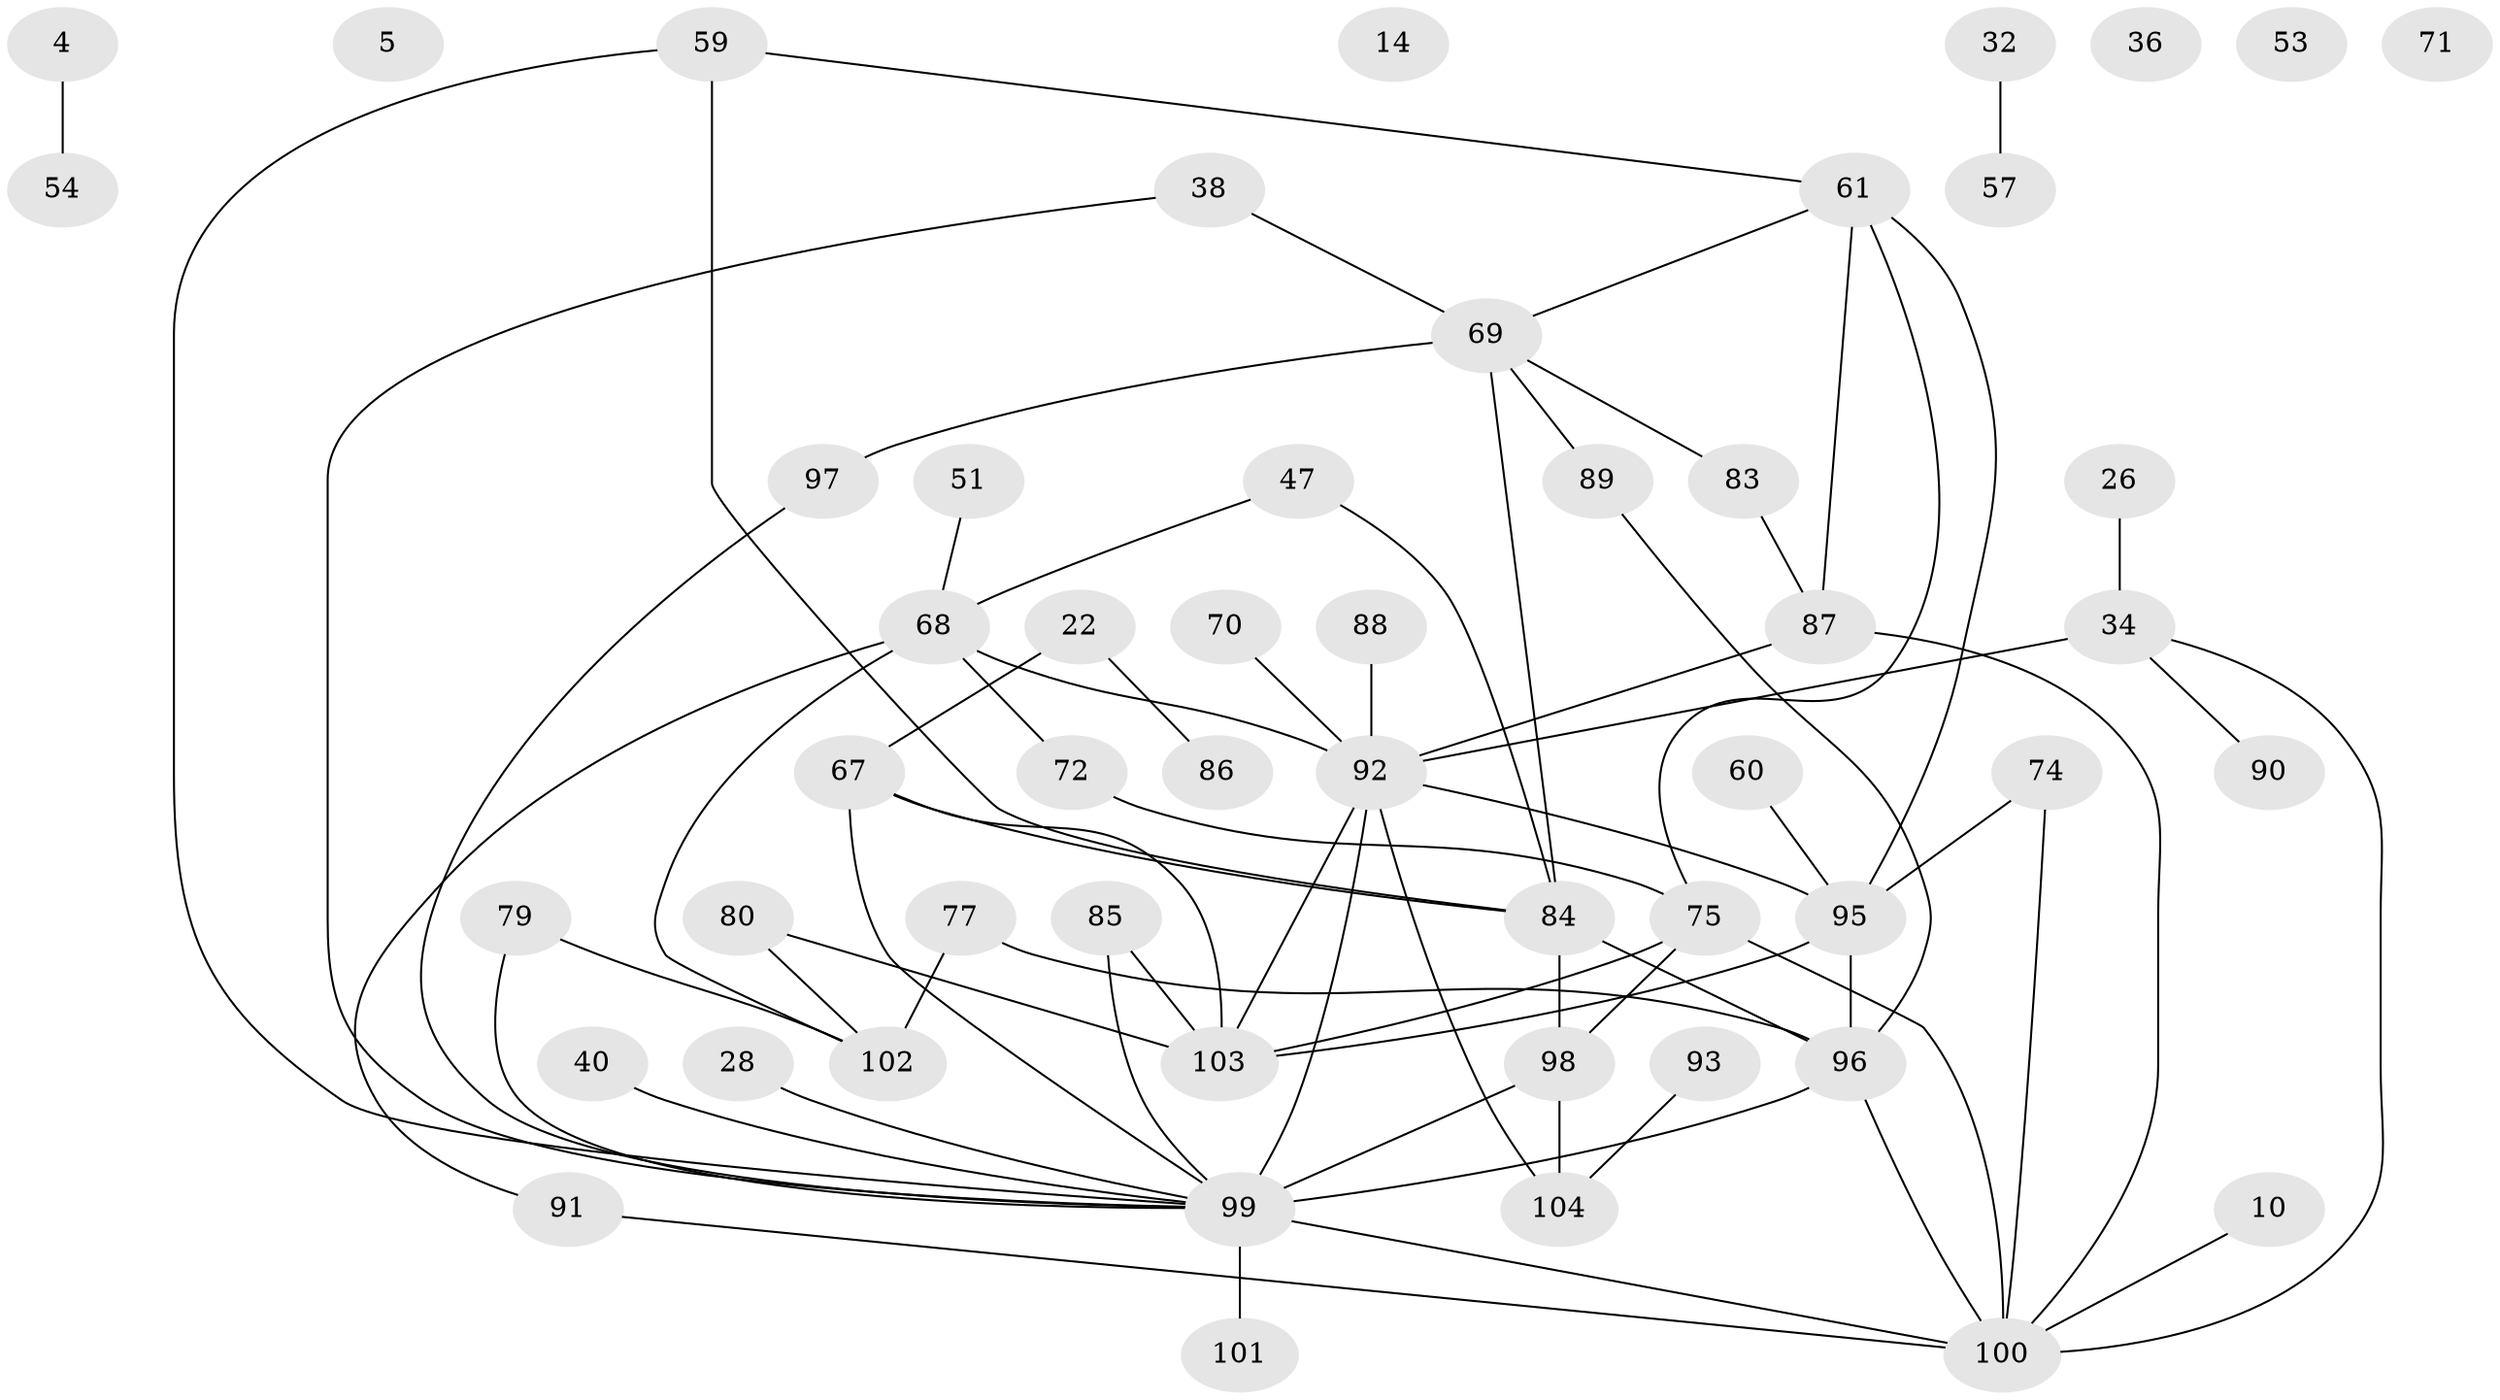 // original degree distribution, {3: 0.2403846153846154, 2: 0.25961538461538464, 5: 0.07692307692307693, 1: 0.19230769230769232, 0: 0.04807692307692308, 4: 0.11538461538461539, 6: 0.057692307692307696, 7: 0.009615384615384616}
// Generated by graph-tools (version 1.1) at 2025/39/03/09/25 04:39:04]
// undirected, 52 vertices, 72 edges
graph export_dot {
graph [start="1"]
  node [color=gray90,style=filled];
  4;
  5;
  10;
  14;
  22;
  26;
  28;
  32;
  34 [super="+8"];
  36;
  38;
  40;
  47;
  51;
  53;
  54;
  57;
  59;
  60;
  61 [super="+33+46"];
  67;
  68 [super="+35+64"];
  69 [super="+50"];
  70;
  71;
  72;
  74;
  75 [super="+20+56"];
  77;
  79 [super="+45"];
  80;
  83;
  84 [super="+65"];
  85;
  86;
  87;
  88;
  89 [super="+41+42"];
  90;
  91;
  92 [super="+31+82+63"];
  93;
  95 [super="+13+49+66"];
  96 [super="+1+15+25"];
  97 [super="+81"];
  98;
  99 [super="+58+94"];
  100 [super="+30+62+73"];
  101;
  102;
  103 [super="+3+37"];
  104;
  4 -- 54;
  10 -- 100;
  22 -- 67;
  22 -- 86;
  26 -- 34;
  28 -- 99;
  32 -- 57;
  34 -- 90;
  34 -- 100 [weight=2];
  34 -- 92 [weight=4];
  38 -- 69;
  38 -- 99;
  40 -- 99;
  47 -- 84;
  47 -- 68;
  51 -- 68;
  59 -- 61;
  59 -- 84;
  59 -- 99;
  60 -- 95;
  61 -- 69;
  61 -- 75;
  61 -- 95;
  61 -- 87;
  67 -- 84;
  67 -- 103 [weight=3];
  67 -- 99 [weight=2];
  68 -- 91;
  68 -- 102 [weight=2];
  68 -- 92 [weight=2];
  68 -- 72;
  69 -- 84 [weight=2];
  69 -- 89;
  69 -- 83;
  69 -- 97;
  70 -- 92;
  72 -- 75;
  74 -- 100;
  74 -- 95;
  75 -- 103;
  75 -- 100;
  75 -- 98;
  77 -- 102;
  77 -- 96;
  79 -- 102;
  79 -- 99;
  80 -- 102;
  80 -- 103;
  83 -- 87;
  84 -- 98;
  84 -- 96 [weight=2];
  85 -- 103;
  85 -- 99;
  87 -- 92;
  87 -- 100;
  88 -- 92;
  89 -- 96;
  91 -- 100;
  92 -- 103;
  92 -- 99 [weight=4];
  92 -- 104;
  92 -- 95;
  93 -- 104;
  95 -- 96;
  95 -- 103;
  96 -- 99;
  96 -- 100;
  97 -- 99;
  98 -- 104;
  98 -- 99 [weight=2];
  99 -- 101;
  99 -- 100 [weight=2];
}

